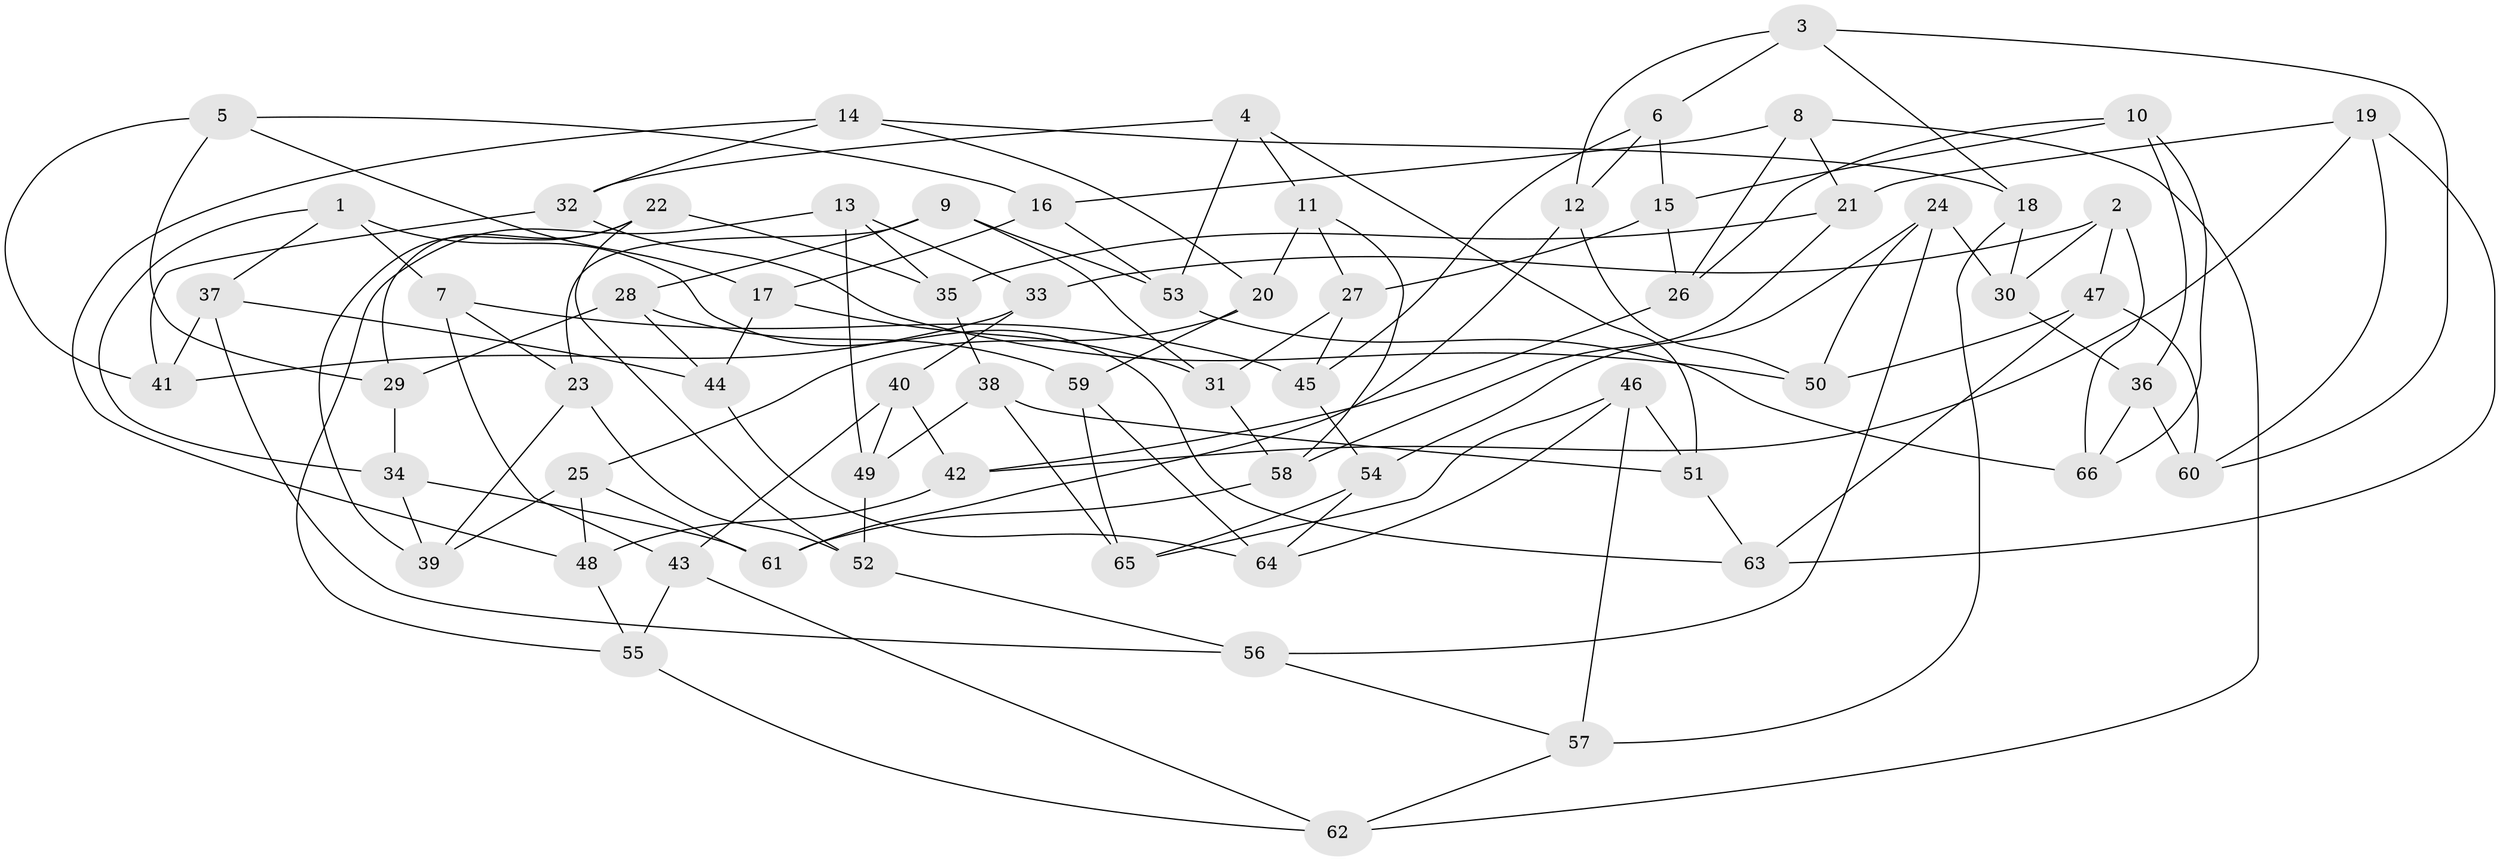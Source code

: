 // coarse degree distribution, {6: 0.5833333333333334, 5: 0.25, 4: 0.1388888888888889, 3: 0.027777777777777776}
// Generated by graph-tools (version 1.1) at 2025/24/03/03/25 07:24:28]
// undirected, 66 vertices, 132 edges
graph export_dot {
graph [start="1"]
  node [color=gray90,style=filled];
  1;
  2;
  3;
  4;
  5;
  6;
  7;
  8;
  9;
  10;
  11;
  12;
  13;
  14;
  15;
  16;
  17;
  18;
  19;
  20;
  21;
  22;
  23;
  24;
  25;
  26;
  27;
  28;
  29;
  30;
  31;
  32;
  33;
  34;
  35;
  36;
  37;
  38;
  39;
  40;
  41;
  42;
  43;
  44;
  45;
  46;
  47;
  48;
  49;
  50;
  51;
  52;
  53;
  54;
  55;
  56;
  57;
  58;
  59;
  60;
  61;
  62;
  63;
  64;
  65;
  66;
  1 -- 7;
  1 -- 34;
  1 -- 63;
  1 -- 37;
  2 -- 47;
  2 -- 33;
  2 -- 66;
  2 -- 30;
  3 -- 6;
  3 -- 12;
  3 -- 18;
  3 -- 60;
  4 -- 51;
  4 -- 11;
  4 -- 53;
  4 -- 32;
  5 -- 16;
  5 -- 29;
  5 -- 17;
  5 -- 41;
  6 -- 15;
  6 -- 12;
  6 -- 45;
  7 -- 43;
  7 -- 45;
  7 -- 23;
  8 -- 16;
  8 -- 62;
  8 -- 21;
  8 -- 26;
  9 -- 23;
  9 -- 31;
  9 -- 28;
  9 -- 53;
  10 -- 15;
  10 -- 36;
  10 -- 26;
  10 -- 66;
  11 -- 27;
  11 -- 58;
  11 -- 20;
  12 -- 61;
  12 -- 50;
  13 -- 55;
  13 -- 33;
  13 -- 49;
  13 -- 35;
  14 -- 20;
  14 -- 18;
  14 -- 32;
  14 -- 48;
  15 -- 26;
  15 -- 27;
  16 -- 17;
  16 -- 53;
  17 -- 44;
  17 -- 31;
  18 -- 57;
  18 -- 30;
  19 -- 63;
  19 -- 21;
  19 -- 42;
  19 -- 60;
  20 -- 59;
  20 -- 25;
  21 -- 35;
  21 -- 58;
  22 -- 29;
  22 -- 52;
  22 -- 39;
  22 -- 35;
  23 -- 52;
  23 -- 39;
  24 -- 54;
  24 -- 50;
  24 -- 56;
  24 -- 30;
  25 -- 61;
  25 -- 39;
  25 -- 48;
  26 -- 42;
  27 -- 45;
  27 -- 31;
  28 -- 44;
  28 -- 29;
  28 -- 59;
  29 -- 34;
  30 -- 36;
  31 -- 58;
  32 -- 41;
  32 -- 50;
  33 -- 41;
  33 -- 40;
  34 -- 39;
  34 -- 61;
  35 -- 38;
  36 -- 60;
  36 -- 66;
  37 -- 56;
  37 -- 41;
  37 -- 44;
  38 -- 65;
  38 -- 49;
  38 -- 51;
  40 -- 49;
  40 -- 43;
  40 -- 42;
  42 -- 48;
  43 -- 62;
  43 -- 55;
  44 -- 64;
  45 -- 54;
  46 -- 65;
  46 -- 57;
  46 -- 51;
  46 -- 64;
  47 -- 63;
  47 -- 60;
  47 -- 50;
  48 -- 55;
  49 -- 52;
  51 -- 63;
  52 -- 56;
  53 -- 66;
  54 -- 65;
  54 -- 64;
  55 -- 62;
  56 -- 57;
  57 -- 62;
  58 -- 61;
  59 -- 64;
  59 -- 65;
}
